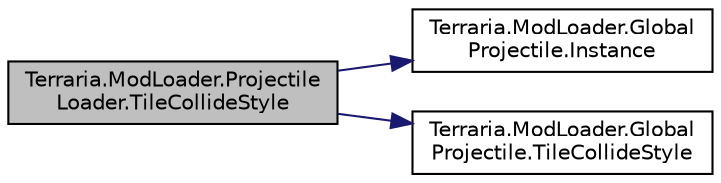 digraph "Terraria.ModLoader.ProjectileLoader.TileCollideStyle"
{
  edge [fontname="Helvetica",fontsize="10",labelfontname="Helvetica",labelfontsize="10"];
  node [fontname="Helvetica",fontsize="10",shape=record];
  rankdir="LR";
  Node161 [label="Terraria.ModLoader.Projectile\lLoader.TileCollideStyle",height=0.2,width=0.4,color="black", fillcolor="grey75", style="filled", fontcolor="black"];
  Node161 -> Node162 [color="midnightblue",fontsize="10",style="solid",fontname="Helvetica"];
  Node162 [label="Terraria.ModLoader.Global\lProjectile.Instance",height=0.2,width=0.4,color="black", fillcolor="white", style="filled",URL="$class_terraria_1_1_mod_loader_1_1_global_projectile.html#ac385423894e4a48e74b7a185095d4212"];
  Node161 -> Node163 [color="midnightblue",fontsize="10",style="solid",fontname="Helvetica"];
  Node163 [label="Terraria.ModLoader.Global\lProjectile.TileCollideStyle",height=0.2,width=0.4,color="black", fillcolor="white", style="filled",URL="$class_terraria_1_1_mod_loader_1_1_global_projectile.html#aeb112ef058769cf219ea82ef62e49a73",tooltip="Allows you to determine how a projectile interacts with tiles. Width and height determine the project..."];
}
